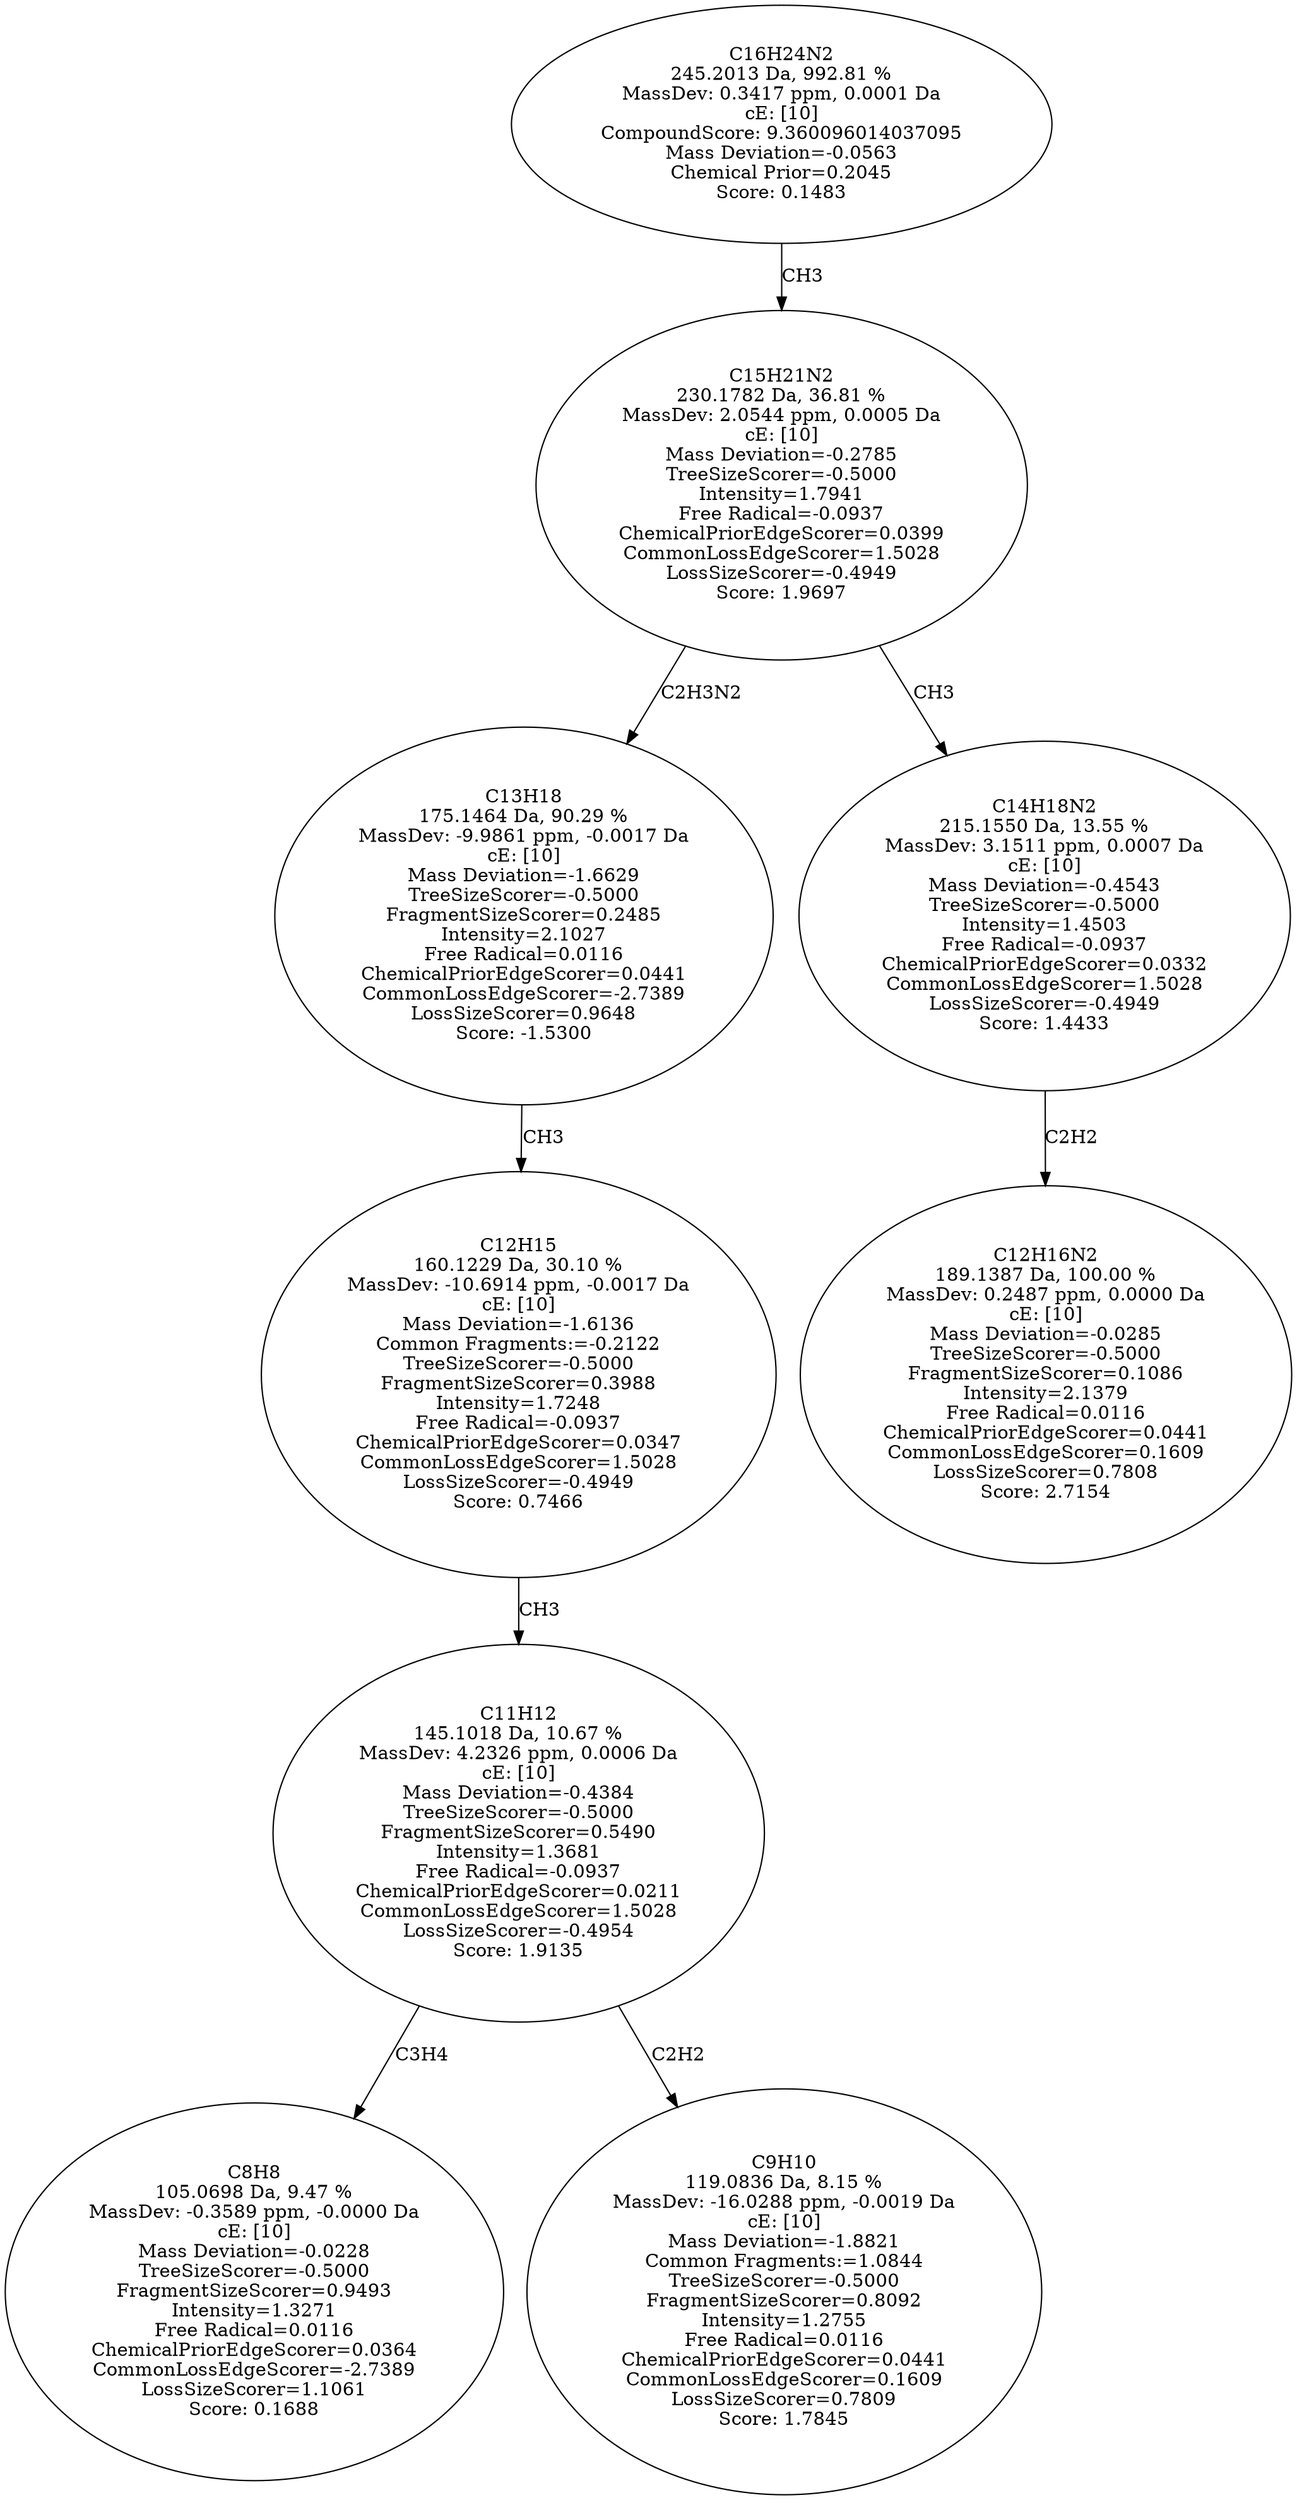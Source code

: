 strict digraph {
v1 [label="C8H8\n105.0698 Da, 9.47 %\nMassDev: -0.3589 ppm, -0.0000 Da\ncE: [10]\nMass Deviation=-0.0228\nTreeSizeScorer=-0.5000\nFragmentSizeScorer=0.9493\nIntensity=1.3271\nFree Radical=0.0116\nChemicalPriorEdgeScorer=0.0364\nCommonLossEdgeScorer=-2.7389\nLossSizeScorer=1.1061\nScore: 0.1688"];
v2 [label="C9H10\n119.0836 Da, 8.15 %\nMassDev: -16.0288 ppm, -0.0019 Da\ncE: [10]\nMass Deviation=-1.8821\nCommon Fragments:=1.0844\nTreeSizeScorer=-0.5000\nFragmentSizeScorer=0.8092\nIntensity=1.2755\nFree Radical=0.0116\nChemicalPriorEdgeScorer=0.0441\nCommonLossEdgeScorer=0.1609\nLossSizeScorer=0.7809\nScore: 1.7845"];
v3 [label="C11H12\n145.1018 Da, 10.67 %\nMassDev: 4.2326 ppm, 0.0006 Da\ncE: [10]\nMass Deviation=-0.4384\nTreeSizeScorer=-0.5000\nFragmentSizeScorer=0.5490\nIntensity=1.3681\nFree Radical=-0.0937\nChemicalPriorEdgeScorer=0.0211\nCommonLossEdgeScorer=1.5028\nLossSizeScorer=-0.4954\nScore: 1.9135"];
v4 [label="C12H15\n160.1229 Da, 30.10 %\nMassDev: -10.6914 ppm, -0.0017 Da\ncE: [10]\nMass Deviation=-1.6136\nCommon Fragments:=-0.2122\nTreeSizeScorer=-0.5000\nFragmentSizeScorer=0.3988\nIntensity=1.7248\nFree Radical=-0.0937\nChemicalPriorEdgeScorer=0.0347\nCommonLossEdgeScorer=1.5028\nLossSizeScorer=-0.4949\nScore: 0.7466"];
v5 [label="C13H18\n175.1464 Da, 90.29 %\nMassDev: -9.9861 ppm, -0.0017 Da\ncE: [10]\nMass Deviation=-1.6629\nTreeSizeScorer=-0.5000\nFragmentSizeScorer=0.2485\nIntensity=2.1027\nFree Radical=0.0116\nChemicalPriorEdgeScorer=0.0441\nCommonLossEdgeScorer=-2.7389\nLossSizeScorer=0.9648\nScore: -1.5300"];
v6 [label="C12H16N2\n189.1387 Da, 100.00 %\nMassDev: 0.2487 ppm, 0.0000 Da\ncE: [10]\nMass Deviation=-0.0285\nTreeSizeScorer=-0.5000\nFragmentSizeScorer=0.1086\nIntensity=2.1379\nFree Radical=0.0116\nChemicalPriorEdgeScorer=0.0441\nCommonLossEdgeScorer=0.1609\nLossSizeScorer=0.7808\nScore: 2.7154"];
v7 [label="C14H18N2\n215.1550 Da, 13.55 %\nMassDev: 3.1511 ppm, 0.0007 Da\ncE: [10]\nMass Deviation=-0.4543\nTreeSizeScorer=-0.5000\nIntensity=1.4503\nFree Radical=-0.0937\nChemicalPriorEdgeScorer=0.0332\nCommonLossEdgeScorer=1.5028\nLossSizeScorer=-0.4949\nScore: 1.4433"];
v8 [label="C15H21N2\n230.1782 Da, 36.81 %\nMassDev: 2.0544 ppm, 0.0005 Da\ncE: [10]\nMass Deviation=-0.2785\nTreeSizeScorer=-0.5000\nIntensity=1.7941\nFree Radical=-0.0937\nChemicalPriorEdgeScorer=0.0399\nCommonLossEdgeScorer=1.5028\nLossSizeScorer=-0.4949\nScore: 1.9697"];
v9 [label="C16H24N2\n245.2013 Da, 992.81 %\nMassDev: 0.3417 ppm, 0.0001 Da\ncE: [10]\nCompoundScore: 9.360096014037095\nMass Deviation=-0.0563\nChemical Prior=0.2045\nScore: 0.1483"];
v3 -> v1 [label="C3H4"];
v3 -> v2 [label="C2H2"];
v4 -> v3 [label="CH3"];
v5 -> v4 [label="CH3"];
v8 -> v5 [label="C2H3N2"];
v7 -> v6 [label="C2H2"];
v8 -> v7 [label="CH3"];
v9 -> v8 [label="CH3"];
}
